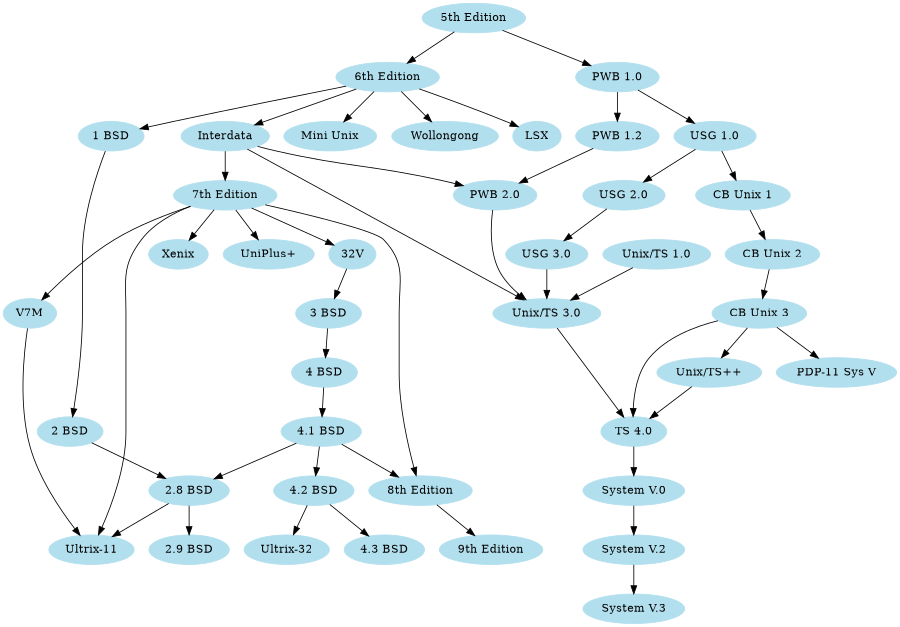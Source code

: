 /*
Unix Family 'Tree'
http://www.graphviz.org/Gallery/directed/unix.html
*/
/* courtesy Ian Darwin and Geoff Collyer, Softquad Inc. */
digraph unix {
	size="6,6";
	node [color=lightblue2, style=filled];
	"5th Edition" -> "6th Edition";
	"5th Edition" -> "PWB 1.0";
	"6th Edition" -> "LSX";
	"6th Edition" -> "1 BSD";
	"6th Edition" -> "Mini Unix";
	"6th Edition" -> "Wollongong";
	"6th Edition" -> "Interdata";
	"Interdata" -> "Unix/TS 3.0";
	"Interdata" -> "PWB 2.0";
	"Interdata" -> "7th Edition";
	"7th Edition" -> "8th Edition";
	"7th Edition" -> "32V";
	"7th Edition" -> "V7M";
	"7th Edition" -> "Ultrix-11";
	"7th Edition" -> "Xenix";
	"7th Edition" -> "UniPlus+";
	"V7M" -> "Ultrix-11";
	"8th Edition" -> "9th Edition";
	"1 BSD" -> "2 BSD";
	"2 BSD" -> "2.8 BSD";
	"2.8 BSD" -> "Ultrix-11";
	"2.8 BSD" -> "2.9 BSD";
	"32V" -> "3 BSD";
	"3 BSD" -> "4 BSD";
	"4 BSD" -> "4.1 BSD";
	"4.1 BSD" -> "4.2 BSD";
	"4.1 BSD" -> "2.8 BSD";
	"4.1 BSD" -> "8th Edition";
	"4.2 BSD" -> "4.3 BSD";
	"4.2 BSD" -> "Ultrix-32";
	"PWB 1.0" -> "PWB 1.2";
	"PWB 1.0" -> "USG 1.0";
	"PWB 1.2" -> "PWB 2.0";
	"USG 1.0" -> "CB Unix 1";
	"USG 1.0" -> "USG 2.0";
	"CB Unix 1" -> "CB Unix 2";
	"CB Unix 2" -> "CB Unix 3";
	"CB Unix 3" -> "Unix/TS++";
	"CB Unix 3" -> "PDP-11 Sys V";
	"USG 2.0" -> "USG 3.0";
	"USG 3.0" -> "Unix/TS 3.0";
	"PWB 2.0" -> "Unix/TS 3.0";
	"Unix/TS 1.0" -> "Unix/TS 3.0";
	"Unix/TS 3.0" -> "TS 4.0";
	"Unix/TS++" -> "TS 4.0";
	"CB Unix 3" -> "TS 4.0";
	"TS 4.0" -> "System V.0";
	"System V.0" -> "System V.2";
	"System V.2" -> "System V.3";
}

